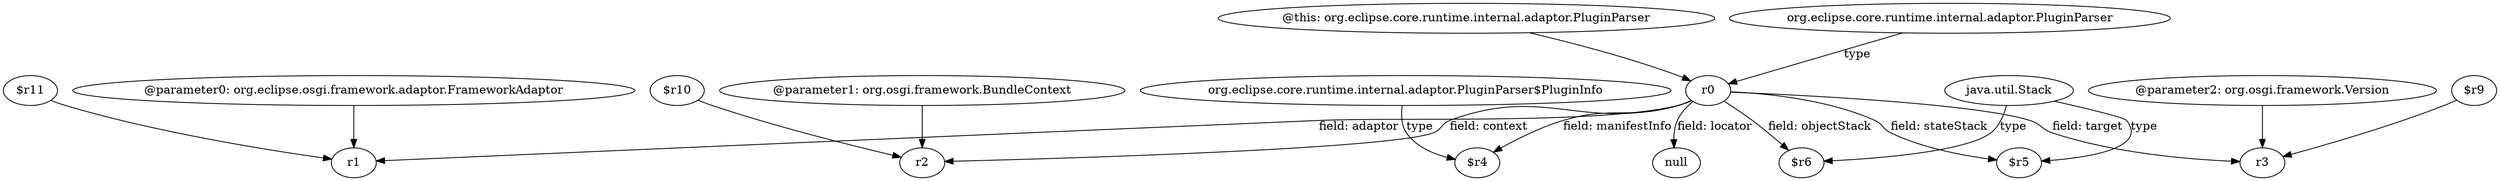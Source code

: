 digraph g {
0[label="r0"]
1[label="$r6"]
0->1[label="field: objectStack"]
2[label="@parameter0: org.eclipse.osgi.framework.adaptor.FrameworkAdaptor"]
3[label="r1"]
2->3[label=""]
4[label="org.eclipse.core.runtime.internal.adaptor.PluginParser$PluginInfo"]
5[label="$r4"]
4->5[label="type"]
6[label="$r11"]
6->3[label=""]
7[label="r2"]
0->7[label="field: context"]
8[label="java.util.Stack"]
9[label="$r5"]
8->9[label="type"]
10[label="$r10"]
10->7[label=""]
11[label="null"]
0->11[label="field: locator"]
12[label="@this: org.eclipse.core.runtime.internal.adaptor.PluginParser"]
12->0[label=""]
0->5[label="field: manifestInfo"]
13[label="org.eclipse.core.runtime.internal.adaptor.PluginParser"]
13->0[label="type"]
14[label="@parameter2: org.osgi.framework.Version"]
15[label="r3"]
14->15[label=""]
8->1[label="type"]
0->9[label="field: stateStack"]
16[label="@parameter1: org.osgi.framework.BundleContext"]
16->7[label=""]
0->3[label="field: adaptor"]
0->15[label="field: target"]
17[label="$r9"]
17->15[label=""]
}